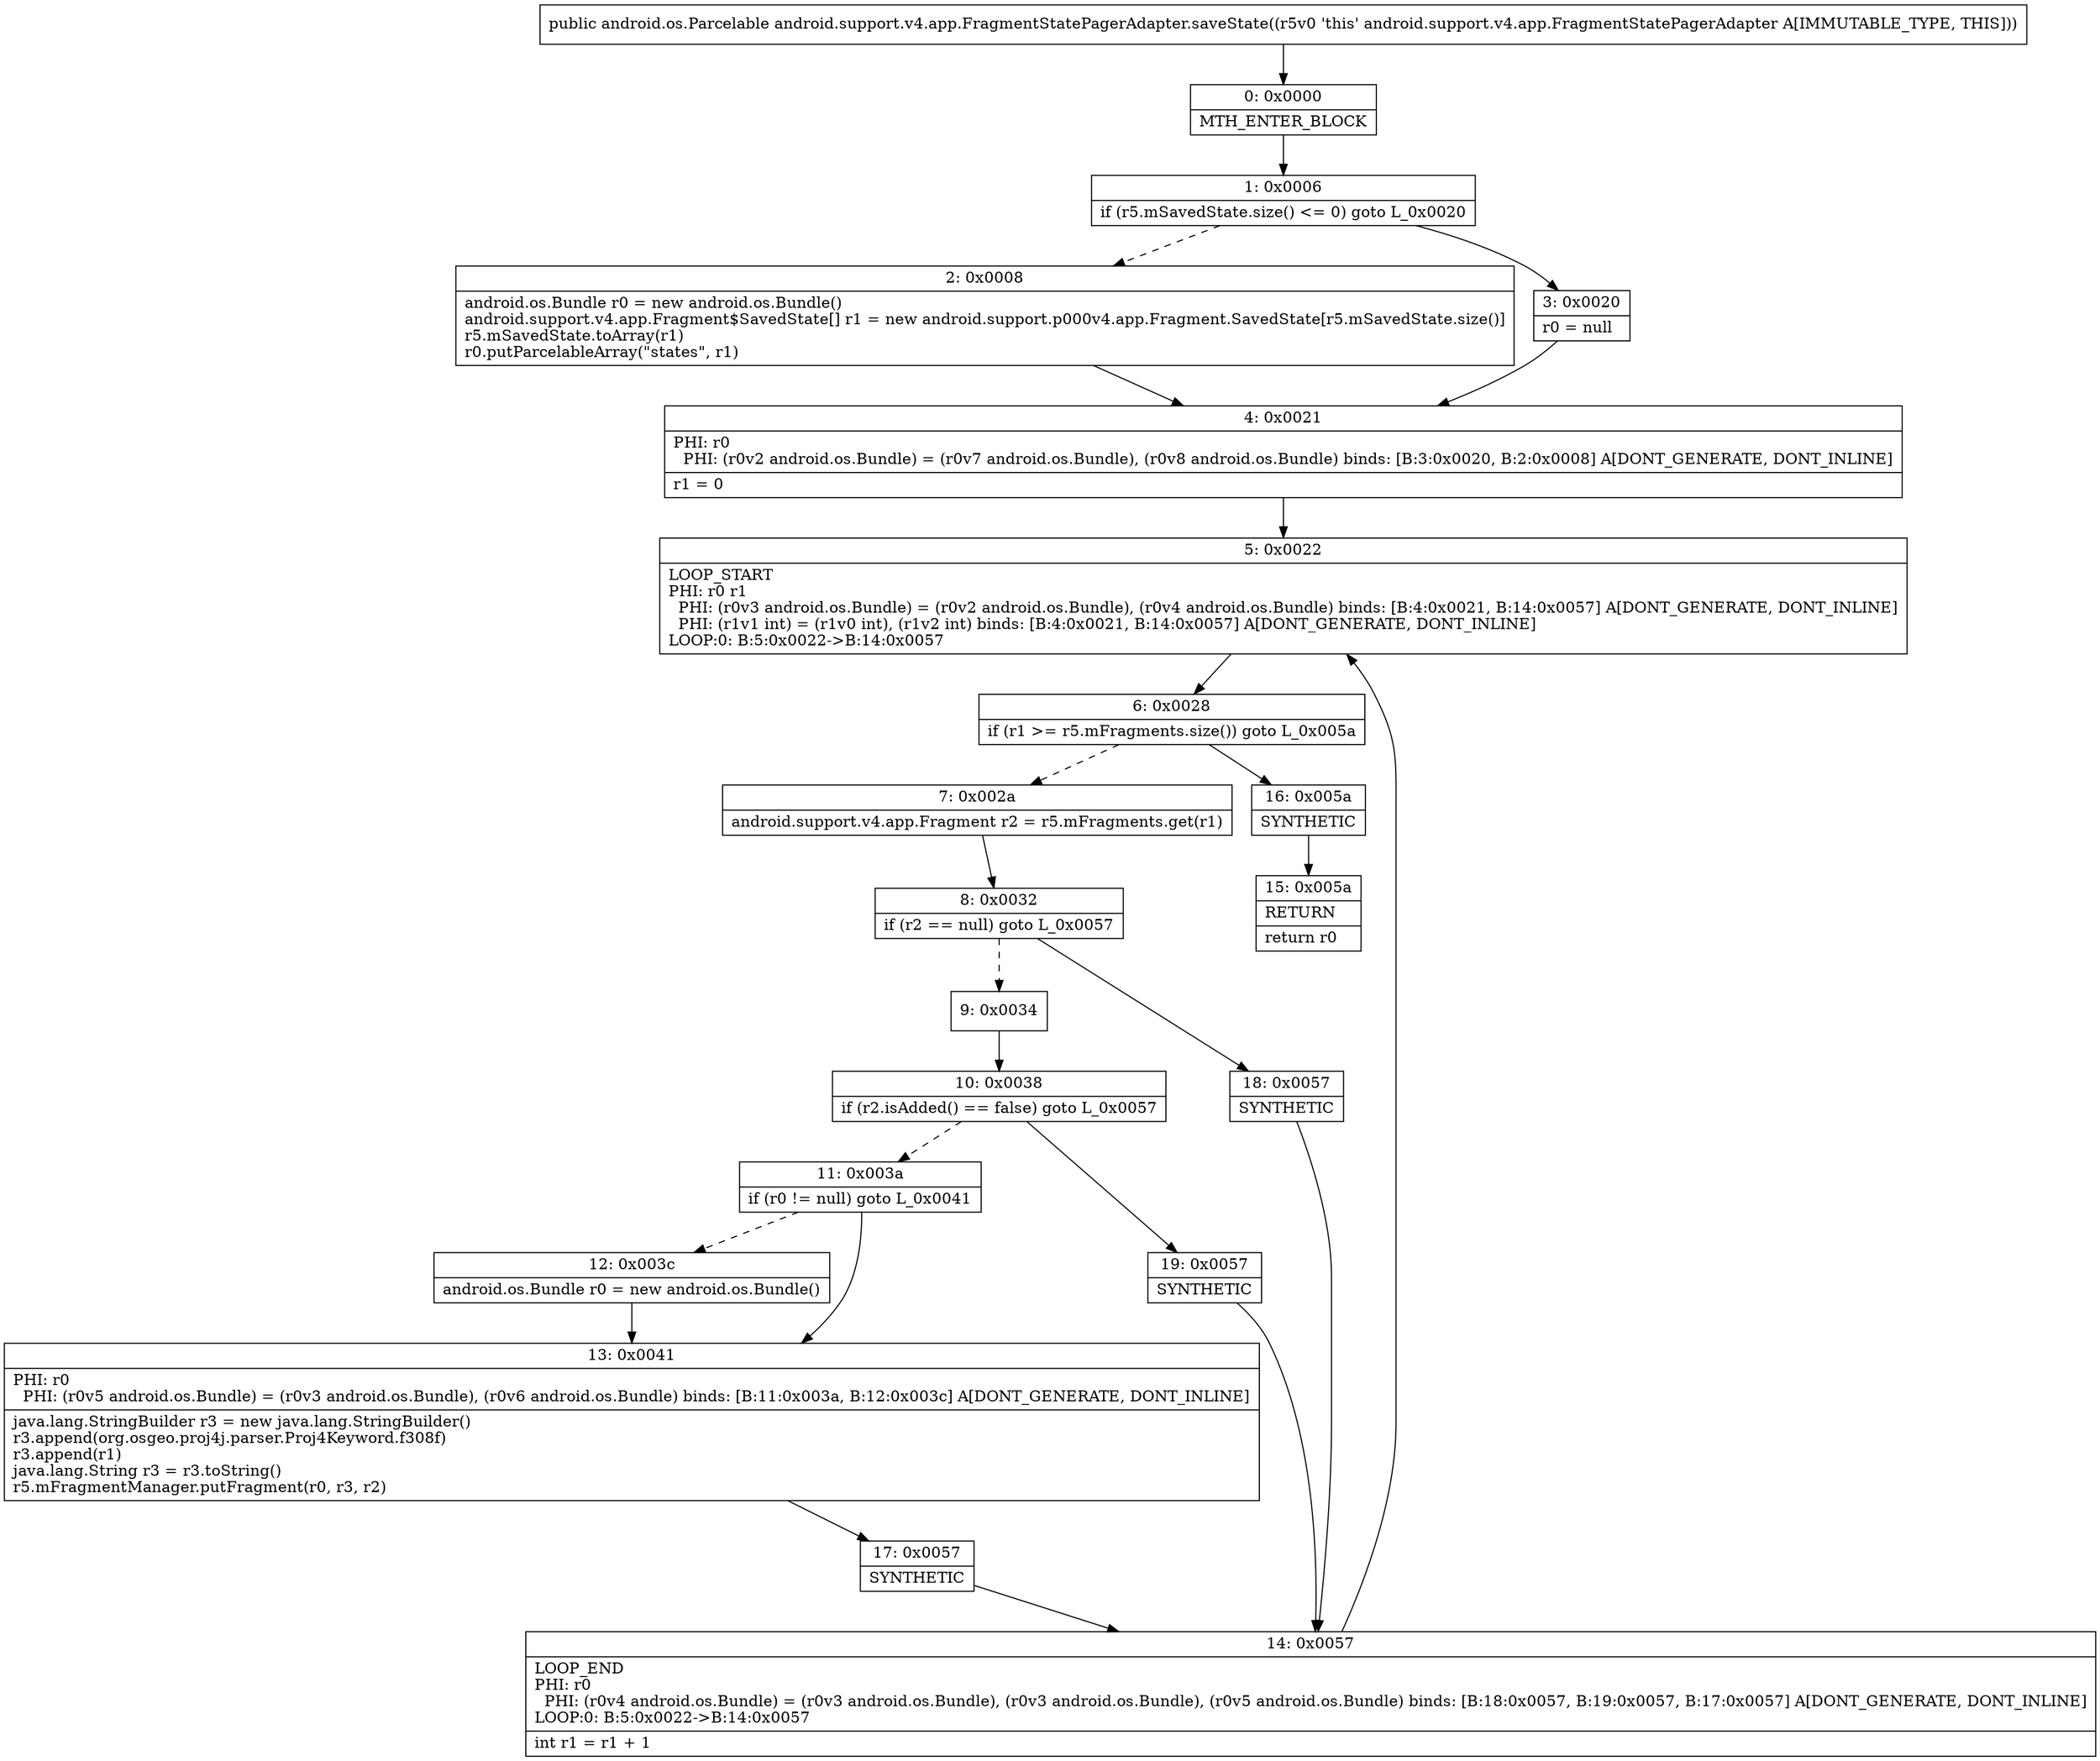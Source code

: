 digraph "CFG forandroid.support.v4.app.FragmentStatePagerAdapter.saveState()Landroid\/os\/Parcelable;" {
Node_0 [shape=record,label="{0\:\ 0x0000|MTH_ENTER_BLOCK\l}"];
Node_1 [shape=record,label="{1\:\ 0x0006|if (r5.mSavedState.size() \<= 0) goto L_0x0020\l}"];
Node_2 [shape=record,label="{2\:\ 0x0008|android.os.Bundle r0 = new android.os.Bundle()\landroid.support.v4.app.Fragment$SavedState[] r1 = new android.support.p000v4.app.Fragment.SavedState[r5.mSavedState.size()]\lr5.mSavedState.toArray(r1)\lr0.putParcelableArray(\"states\", r1)\l}"];
Node_3 [shape=record,label="{3\:\ 0x0020|r0 = null\l}"];
Node_4 [shape=record,label="{4\:\ 0x0021|PHI: r0 \l  PHI: (r0v2 android.os.Bundle) = (r0v7 android.os.Bundle), (r0v8 android.os.Bundle) binds: [B:3:0x0020, B:2:0x0008] A[DONT_GENERATE, DONT_INLINE]\l|r1 = 0\l}"];
Node_5 [shape=record,label="{5\:\ 0x0022|LOOP_START\lPHI: r0 r1 \l  PHI: (r0v3 android.os.Bundle) = (r0v2 android.os.Bundle), (r0v4 android.os.Bundle) binds: [B:4:0x0021, B:14:0x0057] A[DONT_GENERATE, DONT_INLINE]\l  PHI: (r1v1 int) = (r1v0 int), (r1v2 int) binds: [B:4:0x0021, B:14:0x0057] A[DONT_GENERATE, DONT_INLINE]\lLOOP:0: B:5:0x0022\-\>B:14:0x0057\l}"];
Node_6 [shape=record,label="{6\:\ 0x0028|if (r1 \>= r5.mFragments.size()) goto L_0x005a\l}"];
Node_7 [shape=record,label="{7\:\ 0x002a|android.support.v4.app.Fragment r2 = r5.mFragments.get(r1)\l}"];
Node_8 [shape=record,label="{8\:\ 0x0032|if (r2 == null) goto L_0x0057\l}"];
Node_9 [shape=record,label="{9\:\ 0x0034}"];
Node_10 [shape=record,label="{10\:\ 0x0038|if (r2.isAdded() == false) goto L_0x0057\l}"];
Node_11 [shape=record,label="{11\:\ 0x003a|if (r0 != null) goto L_0x0041\l}"];
Node_12 [shape=record,label="{12\:\ 0x003c|android.os.Bundle r0 = new android.os.Bundle()\l}"];
Node_13 [shape=record,label="{13\:\ 0x0041|PHI: r0 \l  PHI: (r0v5 android.os.Bundle) = (r0v3 android.os.Bundle), (r0v6 android.os.Bundle) binds: [B:11:0x003a, B:12:0x003c] A[DONT_GENERATE, DONT_INLINE]\l|java.lang.StringBuilder r3 = new java.lang.StringBuilder()\lr3.append(org.osgeo.proj4j.parser.Proj4Keyword.f308f)\lr3.append(r1)\ljava.lang.String r3 = r3.toString()\lr5.mFragmentManager.putFragment(r0, r3, r2)\l}"];
Node_14 [shape=record,label="{14\:\ 0x0057|LOOP_END\lPHI: r0 \l  PHI: (r0v4 android.os.Bundle) = (r0v3 android.os.Bundle), (r0v3 android.os.Bundle), (r0v5 android.os.Bundle) binds: [B:18:0x0057, B:19:0x0057, B:17:0x0057] A[DONT_GENERATE, DONT_INLINE]\lLOOP:0: B:5:0x0022\-\>B:14:0x0057\l|int r1 = r1 + 1\l}"];
Node_15 [shape=record,label="{15\:\ 0x005a|RETURN\l|return r0\l}"];
Node_16 [shape=record,label="{16\:\ 0x005a|SYNTHETIC\l}"];
Node_17 [shape=record,label="{17\:\ 0x0057|SYNTHETIC\l}"];
Node_18 [shape=record,label="{18\:\ 0x0057|SYNTHETIC\l}"];
Node_19 [shape=record,label="{19\:\ 0x0057|SYNTHETIC\l}"];
MethodNode[shape=record,label="{public android.os.Parcelable android.support.v4.app.FragmentStatePagerAdapter.saveState((r5v0 'this' android.support.v4.app.FragmentStatePagerAdapter A[IMMUTABLE_TYPE, THIS])) }"];
MethodNode -> Node_0;
Node_0 -> Node_1;
Node_1 -> Node_2[style=dashed];
Node_1 -> Node_3;
Node_2 -> Node_4;
Node_3 -> Node_4;
Node_4 -> Node_5;
Node_5 -> Node_6;
Node_6 -> Node_7[style=dashed];
Node_6 -> Node_16;
Node_7 -> Node_8;
Node_8 -> Node_9[style=dashed];
Node_8 -> Node_18;
Node_9 -> Node_10;
Node_10 -> Node_11[style=dashed];
Node_10 -> Node_19;
Node_11 -> Node_12[style=dashed];
Node_11 -> Node_13;
Node_12 -> Node_13;
Node_13 -> Node_17;
Node_14 -> Node_5;
Node_16 -> Node_15;
Node_17 -> Node_14;
Node_18 -> Node_14;
Node_19 -> Node_14;
}

